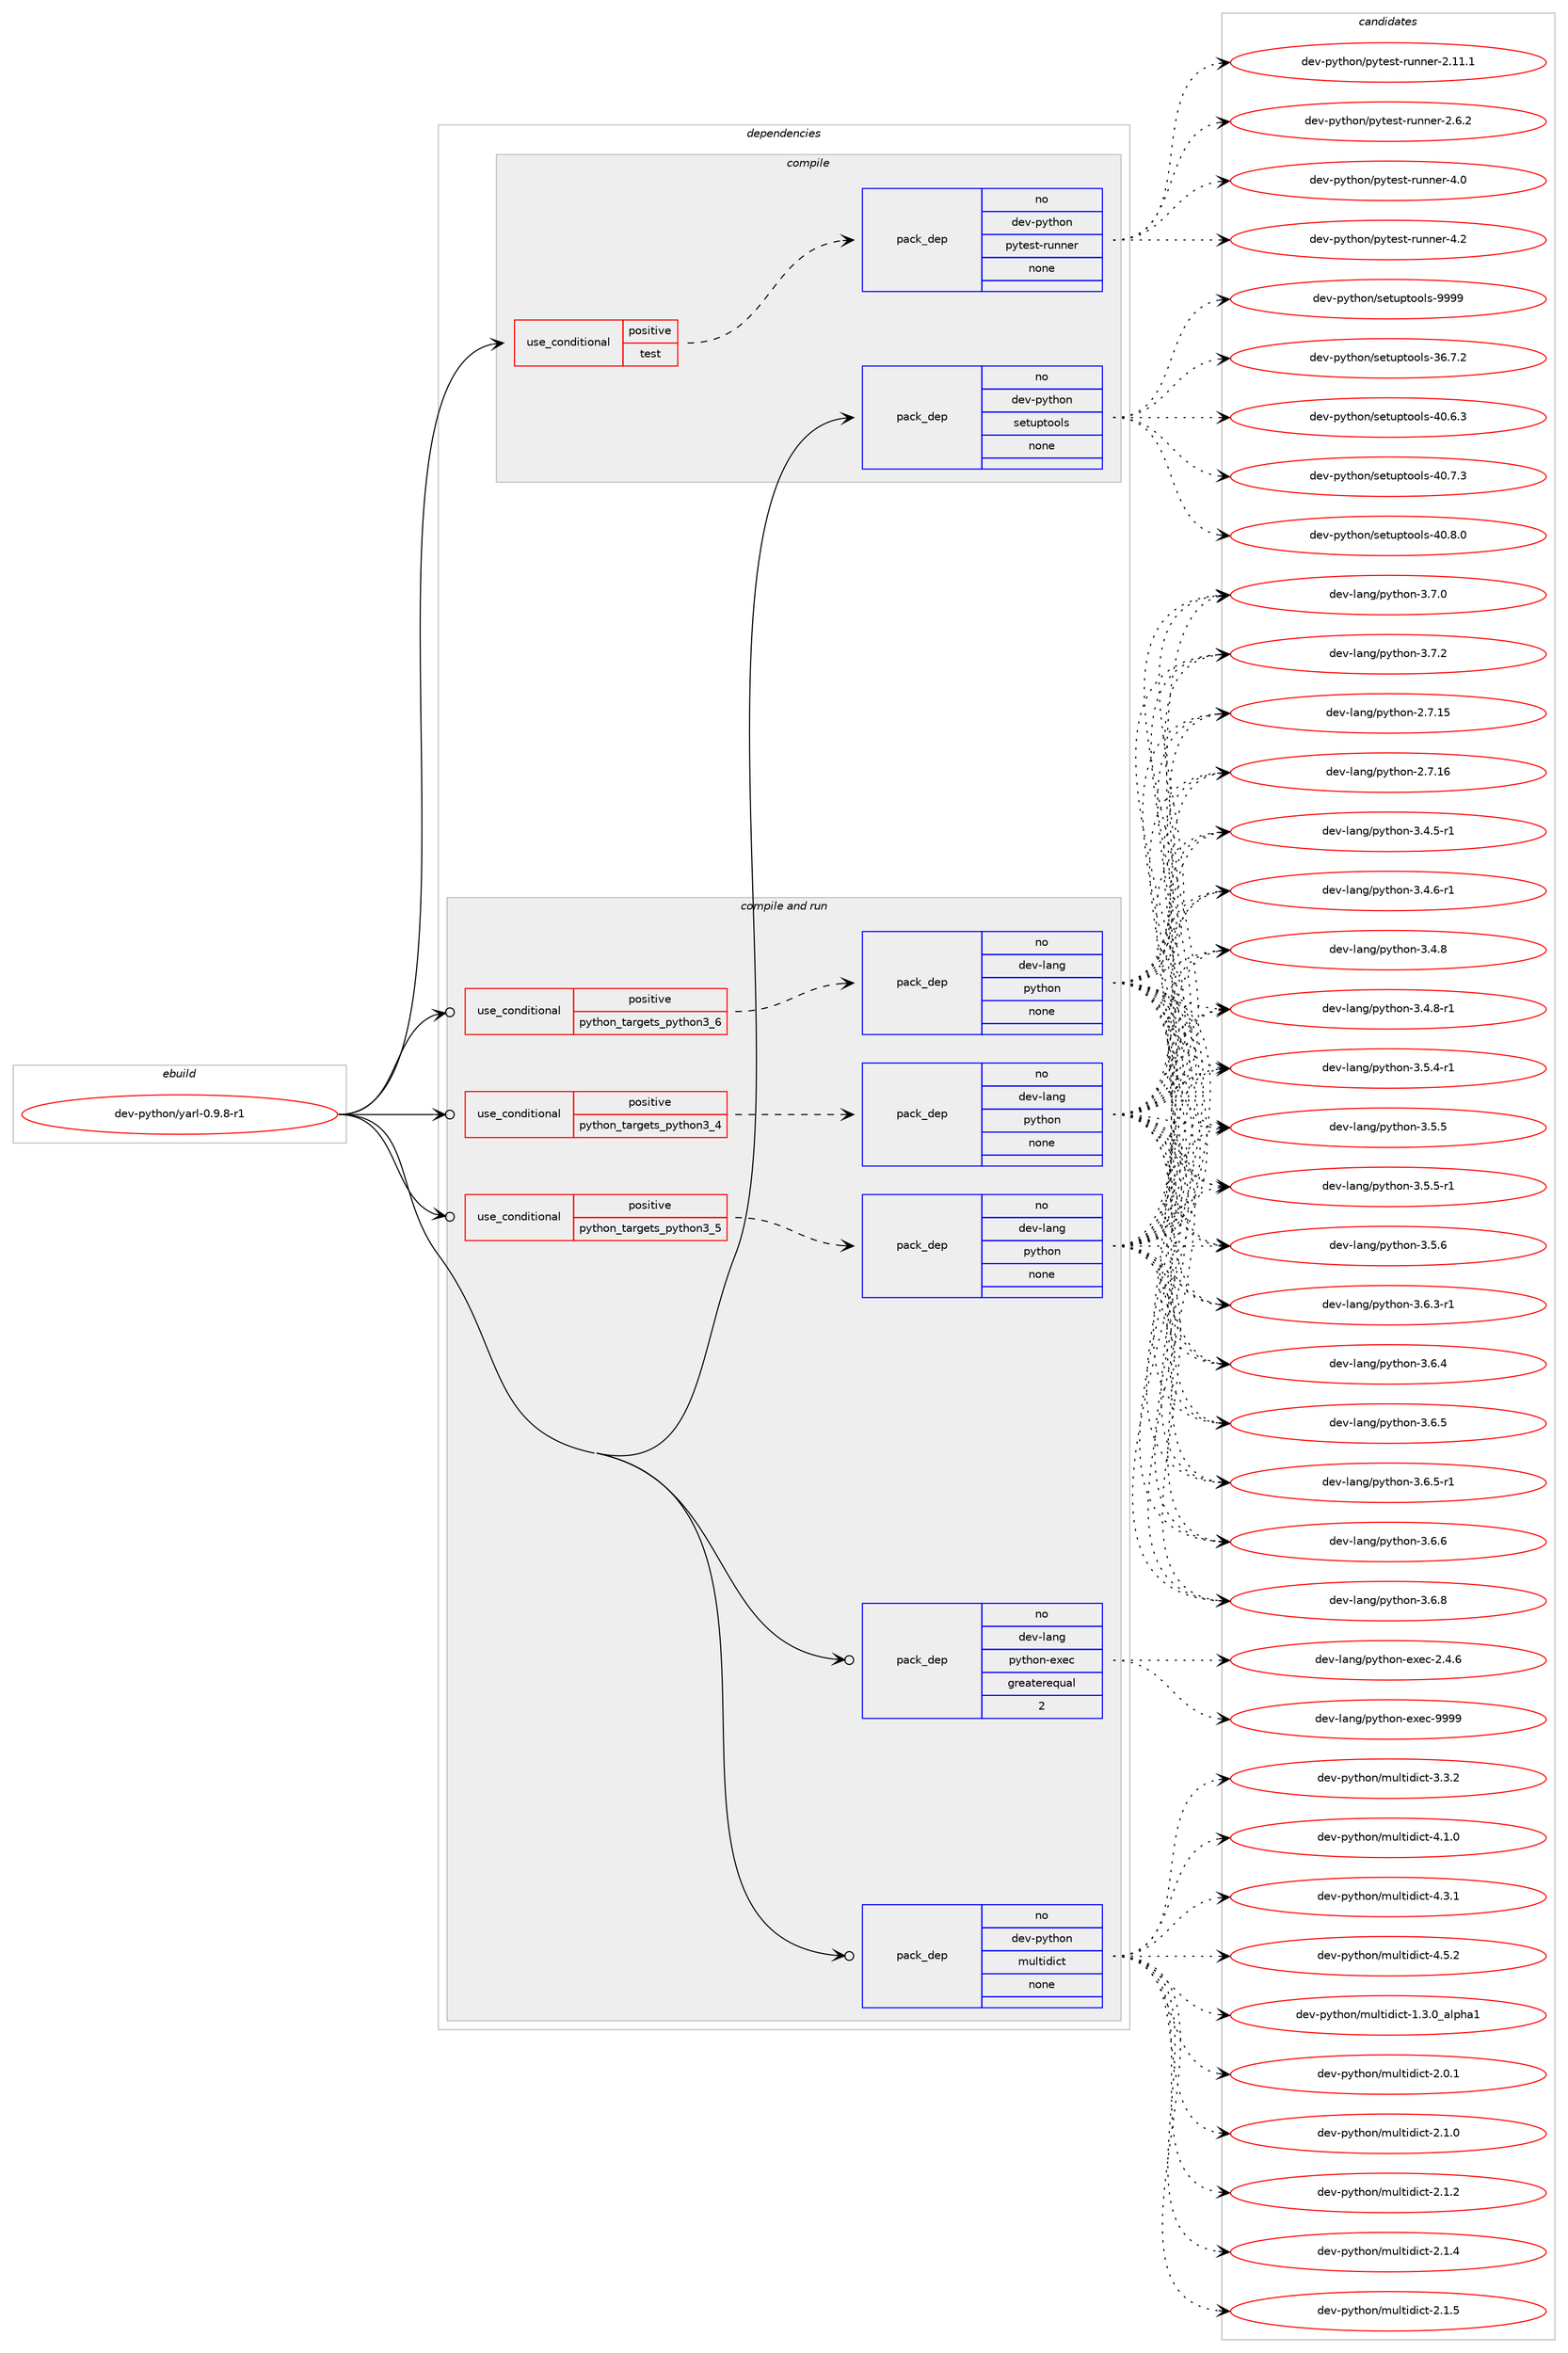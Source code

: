 digraph prolog {

# *************
# Graph options
# *************

newrank=true;
concentrate=true;
compound=true;
graph [rankdir=LR,fontname=Helvetica,fontsize=10,ranksep=1.5];#, ranksep=2.5, nodesep=0.2];
edge  [arrowhead=vee];
node  [fontname=Helvetica,fontsize=10];

# **********
# The ebuild
# **********

subgraph cluster_leftcol {
color=gray;
rank=same;
label=<<i>ebuild</i>>;
id [label="dev-python/yarl-0.9.8-r1", color=red, width=4, href="../dev-python/yarl-0.9.8-r1.svg"];
}

# ****************
# The dependencies
# ****************

subgraph cluster_midcol {
color=gray;
label=<<i>dependencies</i>>;
subgraph cluster_compile {
fillcolor="#eeeeee";
style=filled;
label=<<i>compile</i>>;
subgraph cond387186 {
dependency1448966 [label=<<TABLE BORDER="0" CELLBORDER="1" CELLSPACING="0" CELLPADDING="4"><TR><TD ROWSPAN="3" CELLPADDING="10">use_conditional</TD></TR><TR><TD>positive</TD></TR><TR><TD>test</TD></TR></TABLE>>, shape=none, color=red];
subgraph pack1038409 {
dependency1448967 [label=<<TABLE BORDER="0" CELLBORDER="1" CELLSPACING="0" CELLPADDING="4" WIDTH="220"><TR><TD ROWSPAN="6" CELLPADDING="30">pack_dep</TD></TR><TR><TD WIDTH="110">no</TD></TR><TR><TD>dev-python</TD></TR><TR><TD>pytest-runner</TD></TR><TR><TD>none</TD></TR><TR><TD></TD></TR></TABLE>>, shape=none, color=blue];
}
dependency1448966:e -> dependency1448967:w [weight=20,style="dashed",arrowhead="vee"];
}
id:e -> dependency1448966:w [weight=20,style="solid",arrowhead="vee"];
subgraph pack1038410 {
dependency1448968 [label=<<TABLE BORDER="0" CELLBORDER="1" CELLSPACING="0" CELLPADDING="4" WIDTH="220"><TR><TD ROWSPAN="6" CELLPADDING="30">pack_dep</TD></TR><TR><TD WIDTH="110">no</TD></TR><TR><TD>dev-python</TD></TR><TR><TD>setuptools</TD></TR><TR><TD>none</TD></TR><TR><TD></TD></TR></TABLE>>, shape=none, color=blue];
}
id:e -> dependency1448968:w [weight=20,style="solid",arrowhead="vee"];
}
subgraph cluster_compileandrun {
fillcolor="#eeeeee";
style=filled;
label=<<i>compile and run</i>>;
subgraph cond387187 {
dependency1448969 [label=<<TABLE BORDER="0" CELLBORDER="1" CELLSPACING="0" CELLPADDING="4"><TR><TD ROWSPAN="3" CELLPADDING="10">use_conditional</TD></TR><TR><TD>positive</TD></TR><TR><TD>python_targets_python3_4</TD></TR></TABLE>>, shape=none, color=red];
subgraph pack1038411 {
dependency1448970 [label=<<TABLE BORDER="0" CELLBORDER="1" CELLSPACING="0" CELLPADDING="4" WIDTH="220"><TR><TD ROWSPAN="6" CELLPADDING="30">pack_dep</TD></TR><TR><TD WIDTH="110">no</TD></TR><TR><TD>dev-lang</TD></TR><TR><TD>python</TD></TR><TR><TD>none</TD></TR><TR><TD></TD></TR></TABLE>>, shape=none, color=blue];
}
dependency1448969:e -> dependency1448970:w [weight=20,style="dashed",arrowhead="vee"];
}
id:e -> dependency1448969:w [weight=20,style="solid",arrowhead="odotvee"];
subgraph cond387188 {
dependency1448971 [label=<<TABLE BORDER="0" CELLBORDER="1" CELLSPACING="0" CELLPADDING="4"><TR><TD ROWSPAN="3" CELLPADDING="10">use_conditional</TD></TR><TR><TD>positive</TD></TR><TR><TD>python_targets_python3_5</TD></TR></TABLE>>, shape=none, color=red];
subgraph pack1038412 {
dependency1448972 [label=<<TABLE BORDER="0" CELLBORDER="1" CELLSPACING="0" CELLPADDING="4" WIDTH="220"><TR><TD ROWSPAN="6" CELLPADDING="30">pack_dep</TD></TR><TR><TD WIDTH="110">no</TD></TR><TR><TD>dev-lang</TD></TR><TR><TD>python</TD></TR><TR><TD>none</TD></TR><TR><TD></TD></TR></TABLE>>, shape=none, color=blue];
}
dependency1448971:e -> dependency1448972:w [weight=20,style="dashed",arrowhead="vee"];
}
id:e -> dependency1448971:w [weight=20,style="solid",arrowhead="odotvee"];
subgraph cond387189 {
dependency1448973 [label=<<TABLE BORDER="0" CELLBORDER="1" CELLSPACING="0" CELLPADDING="4"><TR><TD ROWSPAN="3" CELLPADDING="10">use_conditional</TD></TR><TR><TD>positive</TD></TR><TR><TD>python_targets_python3_6</TD></TR></TABLE>>, shape=none, color=red];
subgraph pack1038413 {
dependency1448974 [label=<<TABLE BORDER="0" CELLBORDER="1" CELLSPACING="0" CELLPADDING="4" WIDTH="220"><TR><TD ROWSPAN="6" CELLPADDING="30">pack_dep</TD></TR><TR><TD WIDTH="110">no</TD></TR><TR><TD>dev-lang</TD></TR><TR><TD>python</TD></TR><TR><TD>none</TD></TR><TR><TD></TD></TR></TABLE>>, shape=none, color=blue];
}
dependency1448973:e -> dependency1448974:w [weight=20,style="dashed",arrowhead="vee"];
}
id:e -> dependency1448973:w [weight=20,style="solid",arrowhead="odotvee"];
subgraph pack1038414 {
dependency1448975 [label=<<TABLE BORDER="0" CELLBORDER="1" CELLSPACING="0" CELLPADDING="4" WIDTH="220"><TR><TD ROWSPAN="6" CELLPADDING="30">pack_dep</TD></TR><TR><TD WIDTH="110">no</TD></TR><TR><TD>dev-lang</TD></TR><TR><TD>python-exec</TD></TR><TR><TD>greaterequal</TD></TR><TR><TD>2</TD></TR></TABLE>>, shape=none, color=blue];
}
id:e -> dependency1448975:w [weight=20,style="solid",arrowhead="odotvee"];
subgraph pack1038415 {
dependency1448976 [label=<<TABLE BORDER="0" CELLBORDER="1" CELLSPACING="0" CELLPADDING="4" WIDTH="220"><TR><TD ROWSPAN="6" CELLPADDING="30">pack_dep</TD></TR><TR><TD WIDTH="110">no</TD></TR><TR><TD>dev-python</TD></TR><TR><TD>multidict</TD></TR><TR><TD>none</TD></TR><TR><TD></TD></TR></TABLE>>, shape=none, color=blue];
}
id:e -> dependency1448976:w [weight=20,style="solid",arrowhead="odotvee"];
}
subgraph cluster_run {
fillcolor="#eeeeee";
style=filled;
label=<<i>run</i>>;
}
}

# **************
# The candidates
# **************

subgraph cluster_choices {
rank=same;
color=gray;
label=<<i>candidates</i>>;

subgraph choice1038409 {
color=black;
nodesep=1;
choice10010111845112121116104111110471121211161011151164511411711011010111445504649494649 [label="dev-python/pytest-runner-2.11.1", color=red, width=4,href="../dev-python/pytest-runner-2.11.1.svg"];
choice100101118451121211161041111104711212111610111511645114117110110101114455046544650 [label="dev-python/pytest-runner-2.6.2", color=red, width=4,href="../dev-python/pytest-runner-2.6.2.svg"];
choice10010111845112121116104111110471121211161011151164511411711011010111445524648 [label="dev-python/pytest-runner-4.0", color=red, width=4,href="../dev-python/pytest-runner-4.0.svg"];
choice10010111845112121116104111110471121211161011151164511411711011010111445524650 [label="dev-python/pytest-runner-4.2", color=red, width=4,href="../dev-python/pytest-runner-4.2.svg"];
dependency1448967:e -> choice10010111845112121116104111110471121211161011151164511411711011010111445504649494649:w [style=dotted,weight="100"];
dependency1448967:e -> choice100101118451121211161041111104711212111610111511645114117110110101114455046544650:w [style=dotted,weight="100"];
dependency1448967:e -> choice10010111845112121116104111110471121211161011151164511411711011010111445524648:w [style=dotted,weight="100"];
dependency1448967:e -> choice10010111845112121116104111110471121211161011151164511411711011010111445524650:w [style=dotted,weight="100"];
}
subgraph choice1038410 {
color=black;
nodesep=1;
choice100101118451121211161041111104711510111611711211611111110811545515446554650 [label="dev-python/setuptools-36.7.2", color=red, width=4,href="../dev-python/setuptools-36.7.2.svg"];
choice100101118451121211161041111104711510111611711211611111110811545524846544651 [label="dev-python/setuptools-40.6.3", color=red, width=4,href="../dev-python/setuptools-40.6.3.svg"];
choice100101118451121211161041111104711510111611711211611111110811545524846554651 [label="dev-python/setuptools-40.7.3", color=red, width=4,href="../dev-python/setuptools-40.7.3.svg"];
choice100101118451121211161041111104711510111611711211611111110811545524846564648 [label="dev-python/setuptools-40.8.0", color=red, width=4,href="../dev-python/setuptools-40.8.0.svg"];
choice10010111845112121116104111110471151011161171121161111111081154557575757 [label="dev-python/setuptools-9999", color=red, width=4,href="../dev-python/setuptools-9999.svg"];
dependency1448968:e -> choice100101118451121211161041111104711510111611711211611111110811545515446554650:w [style=dotted,weight="100"];
dependency1448968:e -> choice100101118451121211161041111104711510111611711211611111110811545524846544651:w [style=dotted,weight="100"];
dependency1448968:e -> choice100101118451121211161041111104711510111611711211611111110811545524846554651:w [style=dotted,weight="100"];
dependency1448968:e -> choice100101118451121211161041111104711510111611711211611111110811545524846564648:w [style=dotted,weight="100"];
dependency1448968:e -> choice10010111845112121116104111110471151011161171121161111111081154557575757:w [style=dotted,weight="100"];
}
subgraph choice1038411 {
color=black;
nodesep=1;
choice10010111845108971101034711212111610411111045504655464953 [label="dev-lang/python-2.7.15", color=red, width=4,href="../dev-lang/python-2.7.15.svg"];
choice10010111845108971101034711212111610411111045504655464954 [label="dev-lang/python-2.7.16", color=red, width=4,href="../dev-lang/python-2.7.16.svg"];
choice1001011184510897110103471121211161041111104551465246534511449 [label="dev-lang/python-3.4.5-r1", color=red, width=4,href="../dev-lang/python-3.4.5-r1.svg"];
choice1001011184510897110103471121211161041111104551465246544511449 [label="dev-lang/python-3.4.6-r1", color=red, width=4,href="../dev-lang/python-3.4.6-r1.svg"];
choice100101118451089711010347112121116104111110455146524656 [label="dev-lang/python-3.4.8", color=red, width=4,href="../dev-lang/python-3.4.8.svg"];
choice1001011184510897110103471121211161041111104551465246564511449 [label="dev-lang/python-3.4.8-r1", color=red, width=4,href="../dev-lang/python-3.4.8-r1.svg"];
choice1001011184510897110103471121211161041111104551465346524511449 [label="dev-lang/python-3.5.4-r1", color=red, width=4,href="../dev-lang/python-3.5.4-r1.svg"];
choice100101118451089711010347112121116104111110455146534653 [label="dev-lang/python-3.5.5", color=red, width=4,href="../dev-lang/python-3.5.5.svg"];
choice1001011184510897110103471121211161041111104551465346534511449 [label="dev-lang/python-3.5.5-r1", color=red, width=4,href="../dev-lang/python-3.5.5-r1.svg"];
choice100101118451089711010347112121116104111110455146534654 [label="dev-lang/python-3.5.6", color=red, width=4,href="../dev-lang/python-3.5.6.svg"];
choice1001011184510897110103471121211161041111104551465446514511449 [label="dev-lang/python-3.6.3-r1", color=red, width=4,href="../dev-lang/python-3.6.3-r1.svg"];
choice100101118451089711010347112121116104111110455146544652 [label="dev-lang/python-3.6.4", color=red, width=4,href="../dev-lang/python-3.6.4.svg"];
choice100101118451089711010347112121116104111110455146544653 [label="dev-lang/python-3.6.5", color=red, width=4,href="../dev-lang/python-3.6.5.svg"];
choice1001011184510897110103471121211161041111104551465446534511449 [label="dev-lang/python-3.6.5-r1", color=red, width=4,href="../dev-lang/python-3.6.5-r1.svg"];
choice100101118451089711010347112121116104111110455146544654 [label="dev-lang/python-3.6.6", color=red, width=4,href="../dev-lang/python-3.6.6.svg"];
choice100101118451089711010347112121116104111110455146544656 [label="dev-lang/python-3.6.8", color=red, width=4,href="../dev-lang/python-3.6.8.svg"];
choice100101118451089711010347112121116104111110455146554648 [label="dev-lang/python-3.7.0", color=red, width=4,href="../dev-lang/python-3.7.0.svg"];
choice100101118451089711010347112121116104111110455146554650 [label="dev-lang/python-3.7.2", color=red, width=4,href="../dev-lang/python-3.7.2.svg"];
dependency1448970:e -> choice10010111845108971101034711212111610411111045504655464953:w [style=dotted,weight="100"];
dependency1448970:e -> choice10010111845108971101034711212111610411111045504655464954:w [style=dotted,weight="100"];
dependency1448970:e -> choice1001011184510897110103471121211161041111104551465246534511449:w [style=dotted,weight="100"];
dependency1448970:e -> choice1001011184510897110103471121211161041111104551465246544511449:w [style=dotted,weight="100"];
dependency1448970:e -> choice100101118451089711010347112121116104111110455146524656:w [style=dotted,weight="100"];
dependency1448970:e -> choice1001011184510897110103471121211161041111104551465246564511449:w [style=dotted,weight="100"];
dependency1448970:e -> choice1001011184510897110103471121211161041111104551465346524511449:w [style=dotted,weight="100"];
dependency1448970:e -> choice100101118451089711010347112121116104111110455146534653:w [style=dotted,weight="100"];
dependency1448970:e -> choice1001011184510897110103471121211161041111104551465346534511449:w [style=dotted,weight="100"];
dependency1448970:e -> choice100101118451089711010347112121116104111110455146534654:w [style=dotted,weight="100"];
dependency1448970:e -> choice1001011184510897110103471121211161041111104551465446514511449:w [style=dotted,weight="100"];
dependency1448970:e -> choice100101118451089711010347112121116104111110455146544652:w [style=dotted,weight="100"];
dependency1448970:e -> choice100101118451089711010347112121116104111110455146544653:w [style=dotted,weight="100"];
dependency1448970:e -> choice1001011184510897110103471121211161041111104551465446534511449:w [style=dotted,weight="100"];
dependency1448970:e -> choice100101118451089711010347112121116104111110455146544654:w [style=dotted,weight="100"];
dependency1448970:e -> choice100101118451089711010347112121116104111110455146544656:w [style=dotted,weight="100"];
dependency1448970:e -> choice100101118451089711010347112121116104111110455146554648:w [style=dotted,weight="100"];
dependency1448970:e -> choice100101118451089711010347112121116104111110455146554650:w [style=dotted,weight="100"];
}
subgraph choice1038412 {
color=black;
nodesep=1;
choice10010111845108971101034711212111610411111045504655464953 [label="dev-lang/python-2.7.15", color=red, width=4,href="../dev-lang/python-2.7.15.svg"];
choice10010111845108971101034711212111610411111045504655464954 [label="dev-lang/python-2.7.16", color=red, width=4,href="../dev-lang/python-2.7.16.svg"];
choice1001011184510897110103471121211161041111104551465246534511449 [label="dev-lang/python-3.4.5-r1", color=red, width=4,href="../dev-lang/python-3.4.5-r1.svg"];
choice1001011184510897110103471121211161041111104551465246544511449 [label="dev-lang/python-3.4.6-r1", color=red, width=4,href="../dev-lang/python-3.4.6-r1.svg"];
choice100101118451089711010347112121116104111110455146524656 [label="dev-lang/python-3.4.8", color=red, width=4,href="../dev-lang/python-3.4.8.svg"];
choice1001011184510897110103471121211161041111104551465246564511449 [label="dev-lang/python-3.4.8-r1", color=red, width=4,href="../dev-lang/python-3.4.8-r1.svg"];
choice1001011184510897110103471121211161041111104551465346524511449 [label="dev-lang/python-3.5.4-r1", color=red, width=4,href="../dev-lang/python-3.5.4-r1.svg"];
choice100101118451089711010347112121116104111110455146534653 [label="dev-lang/python-3.5.5", color=red, width=4,href="../dev-lang/python-3.5.5.svg"];
choice1001011184510897110103471121211161041111104551465346534511449 [label="dev-lang/python-3.5.5-r1", color=red, width=4,href="../dev-lang/python-3.5.5-r1.svg"];
choice100101118451089711010347112121116104111110455146534654 [label="dev-lang/python-3.5.6", color=red, width=4,href="../dev-lang/python-3.5.6.svg"];
choice1001011184510897110103471121211161041111104551465446514511449 [label="dev-lang/python-3.6.3-r1", color=red, width=4,href="../dev-lang/python-3.6.3-r1.svg"];
choice100101118451089711010347112121116104111110455146544652 [label="dev-lang/python-3.6.4", color=red, width=4,href="../dev-lang/python-3.6.4.svg"];
choice100101118451089711010347112121116104111110455146544653 [label="dev-lang/python-3.6.5", color=red, width=4,href="../dev-lang/python-3.6.5.svg"];
choice1001011184510897110103471121211161041111104551465446534511449 [label="dev-lang/python-3.6.5-r1", color=red, width=4,href="../dev-lang/python-3.6.5-r1.svg"];
choice100101118451089711010347112121116104111110455146544654 [label="dev-lang/python-3.6.6", color=red, width=4,href="../dev-lang/python-3.6.6.svg"];
choice100101118451089711010347112121116104111110455146544656 [label="dev-lang/python-3.6.8", color=red, width=4,href="../dev-lang/python-3.6.8.svg"];
choice100101118451089711010347112121116104111110455146554648 [label="dev-lang/python-3.7.0", color=red, width=4,href="../dev-lang/python-3.7.0.svg"];
choice100101118451089711010347112121116104111110455146554650 [label="dev-lang/python-3.7.2", color=red, width=4,href="../dev-lang/python-3.7.2.svg"];
dependency1448972:e -> choice10010111845108971101034711212111610411111045504655464953:w [style=dotted,weight="100"];
dependency1448972:e -> choice10010111845108971101034711212111610411111045504655464954:w [style=dotted,weight="100"];
dependency1448972:e -> choice1001011184510897110103471121211161041111104551465246534511449:w [style=dotted,weight="100"];
dependency1448972:e -> choice1001011184510897110103471121211161041111104551465246544511449:w [style=dotted,weight="100"];
dependency1448972:e -> choice100101118451089711010347112121116104111110455146524656:w [style=dotted,weight="100"];
dependency1448972:e -> choice1001011184510897110103471121211161041111104551465246564511449:w [style=dotted,weight="100"];
dependency1448972:e -> choice1001011184510897110103471121211161041111104551465346524511449:w [style=dotted,weight="100"];
dependency1448972:e -> choice100101118451089711010347112121116104111110455146534653:w [style=dotted,weight="100"];
dependency1448972:e -> choice1001011184510897110103471121211161041111104551465346534511449:w [style=dotted,weight="100"];
dependency1448972:e -> choice100101118451089711010347112121116104111110455146534654:w [style=dotted,weight="100"];
dependency1448972:e -> choice1001011184510897110103471121211161041111104551465446514511449:w [style=dotted,weight="100"];
dependency1448972:e -> choice100101118451089711010347112121116104111110455146544652:w [style=dotted,weight="100"];
dependency1448972:e -> choice100101118451089711010347112121116104111110455146544653:w [style=dotted,weight="100"];
dependency1448972:e -> choice1001011184510897110103471121211161041111104551465446534511449:w [style=dotted,weight="100"];
dependency1448972:e -> choice100101118451089711010347112121116104111110455146544654:w [style=dotted,weight="100"];
dependency1448972:e -> choice100101118451089711010347112121116104111110455146544656:w [style=dotted,weight="100"];
dependency1448972:e -> choice100101118451089711010347112121116104111110455146554648:w [style=dotted,weight="100"];
dependency1448972:e -> choice100101118451089711010347112121116104111110455146554650:w [style=dotted,weight="100"];
}
subgraph choice1038413 {
color=black;
nodesep=1;
choice10010111845108971101034711212111610411111045504655464953 [label="dev-lang/python-2.7.15", color=red, width=4,href="../dev-lang/python-2.7.15.svg"];
choice10010111845108971101034711212111610411111045504655464954 [label="dev-lang/python-2.7.16", color=red, width=4,href="../dev-lang/python-2.7.16.svg"];
choice1001011184510897110103471121211161041111104551465246534511449 [label="dev-lang/python-3.4.5-r1", color=red, width=4,href="../dev-lang/python-3.4.5-r1.svg"];
choice1001011184510897110103471121211161041111104551465246544511449 [label="dev-lang/python-3.4.6-r1", color=red, width=4,href="../dev-lang/python-3.4.6-r1.svg"];
choice100101118451089711010347112121116104111110455146524656 [label="dev-lang/python-3.4.8", color=red, width=4,href="../dev-lang/python-3.4.8.svg"];
choice1001011184510897110103471121211161041111104551465246564511449 [label="dev-lang/python-3.4.8-r1", color=red, width=4,href="../dev-lang/python-3.4.8-r1.svg"];
choice1001011184510897110103471121211161041111104551465346524511449 [label="dev-lang/python-3.5.4-r1", color=red, width=4,href="../dev-lang/python-3.5.4-r1.svg"];
choice100101118451089711010347112121116104111110455146534653 [label="dev-lang/python-3.5.5", color=red, width=4,href="../dev-lang/python-3.5.5.svg"];
choice1001011184510897110103471121211161041111104551465346534511449 [label="dev-lang/python-3.5.5-r1", color=red, width=4,href="../dev-lang/python-3.5.5-r1.svg"];
choice100101118451089711010347112121116104111110455146534654 [label="dev-lang/python-3.5.6", color=red, width=4,href="../dev-lang/python-3.5.6.svg"];
choice1001011184510897110103471121211161041111104551465446514511449 [label="dev-lang/python-3.6.3-r1", color=red, width=4,href="../dev-lang/python-3.6.3-r1.svg"];
choice100101118451089711010347112121116104111110455146544652 [label="dev-lang/python-3.6.4", color=red, width=4,href="../dev-lang/python-3.6.4.svg"];
choice100101118451089711010347112121116104111110455146544653 [label="dev-lang/python-3.6.5", color=red, width=4,href="../dev-lang/python-3.6.5.svg"];
choice1001011184510897110103471121211161041111104551465446534511449 [label="dev-lang/python-3.6.5-r1", color=red, width=4,href="../dev-lang/python-3.6.5-r1.svg"];
choice100101118451089711010347112121116104111110455146544654 [label="dev-lang/python-3.6.6", color=red, width=4,href="../dev-lang/python-3.6.6.svg"];
choice100101118451089711010347112121116104111110455146544656 [label="dev-lang/python-3.6.8", color=red, width=4,href="../dev-lang/python-3.6.8.svg"];
choice100101118451089711010347112121116104111110455146554648 [label="dev-lang/python-3.7.0", color=red, width=4,href="../dev-lang/python-3.7.0.svg"];
choice100101118451089711010347112121116104111110455146554650 [label="dev-lang/python-3.7.2", color=red, width=4,href="../dev-lang/python-3.7.2.svg"];
dependency1448974:e -> choice10010111845108971101034711212111610411111045504655464953:w [style=dotted,weight="100"];
dependency1448974:e -> choice10010111845108971101034711212111610411111045504655464954:w [style=dotted,weight="100"];
dependency1448974:e -> choice1001011184510897110103471121211161041111104551465246534511449:w [style=dotted,weight="100"];
dependency1448974:e -> choice1001011184510897110103471121211161041111104551465246544511449:w [style=dotted,weight="100"];
dependency1448974:e -> choice100101118451089711010347112121116104111110455146524656:w [style=dotted,weight="100"];
dependency1448974:e -> choice1001011184510897110103471121211161041111104551465246564511449:w [style=dotted,weight="100"];
dependency1448974:e -> choice1001011184510897110103471121211161041111104551465346524511449:w [style=dotted,weight="100"];
dependency1448974:e -> choice100101118451089711010347112121116104111110455146534653:w [style=dotted,weight="100"];
dependency1448974:e -> choice1001011184510897110103471121211161041111104551465346534511449:w [style=dotted,weight="100"];
dependency1448974:e -> choice100101118451089711010347112121116104111110455146534654:w [style=dotted,weight="100"];
dependency1448974:e -> choice1001011184510897110103471121211161041111104551465446514511449:w [style=dotted,weight="100"];
dependency1448974:e -> choice100101118451089711010347112121116104111110455146544652:w [style=dotted,weight="100"];
dependency1448974:e -> choice100101118451089711010347112121116104111110455146544653:w [style=dotted,weight="100"];
dependency1448974:e -> choice1001011184510897110103471121211161041111104551465446534511449:w [style=dotted,weight="100"];
dependency1448974:e -> choice100101118451089711010347112121116104111110455146544654:w [style=dotted,weight="100"];
dependency1448974:e -> choice100101118451089711010347112121116104111110455146544656:w [style=dotted,weight="100"];
dependency1448974:e -> choice100101118451089711010347112121116104111110455146554648:w [style=dotted,weight="100"];
dependency1448974:e -> choice100101118451089711010347112121116104111110455146554650:w [style=dotted,weight="100"];
}
subgraph choice1038414 {
color=black;
nodesep=1;
choice1001011184510897110103471121211161041111104510112010199455046524654 [label="dev-lang/python-exec-2.4.6", color=red, width=4,href="../dev-lang/python-exec-2.4.6.svg"];
choice10010111845108971101034711212111610411111045101120101994557575757 [label="dev-lang/python-exec-9999", color=red, width=4,href="../dev-lang/python-exec-9999.svg"];
dependency1448975:e -> choice1001011184510897110103471121211161041111104510112010199455046524654:w [style=dotted,weight="100"];
dependency1448975:e -> choice10010111845108971101034711212111610411111045101120101994557575757:w [style=dotted,weight="100"];
}
subgraph choice1038415 {
color=black;
nodesep=1;
choice10010111845112121116104111110471091171081161051001059911645494651464895971081121049749 [label="dev-python/multidict-1.3.0_alpha1", color=red, width=4,href="../dev-python/multidict-1.3.0_alpha1.svg"];
choice100101118451121211161041111104710911710811610510010599116455046484649 [label="dev-python/multidict-2.0.1", color=red, width=4,href="../dev-python/multidict-2.0.1.svg"];
choice100101118451121211161041111104710911710811610510010599116455046494648 [label="dev-python/multidict-2.1.0", color=red, width=4,href="../dev-python/multidict-2.1.0.svg"];
choice100101118451121211161041111104710911710811610510010599116455046494650 [label="dev-python/multidict-2.1.2", color=red, width=4,href="../dev-python/multidict-2.1.2.svg"];
choice100101118451121211161041111104710911710811610510010599116455046494652 [label="dev-python/multidict-2.1.4", color=red, width=4,href="../dev-python/multidict-2.1.4.svg"];
choice100101118451121211161041111104710911710811610510010599116455046494653 [label="dev-python/multidict-2.1.5", color=red, width=4,href="../dev-python/multidict-2.1.5.svg"];
choice100101118451121211161041111104710911710811610510010599116455146514650 [label="dev-python/multidict-3.3.2", color=red, width=4,href="../dev-python/multidict-3.3.2.svg"];
choice100101118451121211161041111104710911710811610510010599116455246494648 [label="dev-python/multidict-4.1.0", color=red, width=4,href="../dev-python/multidict-4.1.0.svg"];
choice100101118451121211161041111104710911710811610510010599116455246514649 [label="dev-python/multidict-4.3.1", color=red, width=4,href="../dev-python/multidict-4.3.1.svg"];
choice100101118451121211161041111104710911710811610510010599116455246534650 [label="dev-python/multidict-4.5.2", color=red, width=4,href="../dev-python/multidict-4.5.2.svg"];
dependency1448976:e -> choice10010111845112121116104111110471091171081161051001059911645494651464895971081121049749:w [style=dotted,weight="100"];
dependency1448976:e -> choice100101118451121211161041111104710911710811610510010599116455046484649:w [style=dotted,weight="100"];
dependency1448976:e -> choice100101118451121211161041111104710911710811610510010599116455046494648:w [style=dotted,weight="100"];
dependency1448976:e -> choice100101118451121211161041111104710911710811610510010599116455046494650:w [style=dotted,weight="100"];
dependency1448976:e -> choice100101118451121211161041111104710911710811610510010599116455046494652:w [style=dotted,weight="100"];
dependency1448976:e -> choice100101118451121211161041111104710911710811610510010599116455046494653:w [style=dotted,weight="100"];
dependency1448976:e -> choice100101118451121211161041111104710911710811610510010599116455146514650:w [style=dotted,weight="100"];
dependency1448976:e -> choice100101118451121211161041111104710911710811610510010599116455246494648:w [style=dotted,weight="100"];
dependency1448976:e -> choice100101118451121211161041111104710911710811610510010599116455246514649:w [style=dotted,weight="100"];
dependency1448976:e -> choice100101118451121211161041111104710911710811610510010599116455246534650:w [style=dotted,weight="100"];
}
}

}
